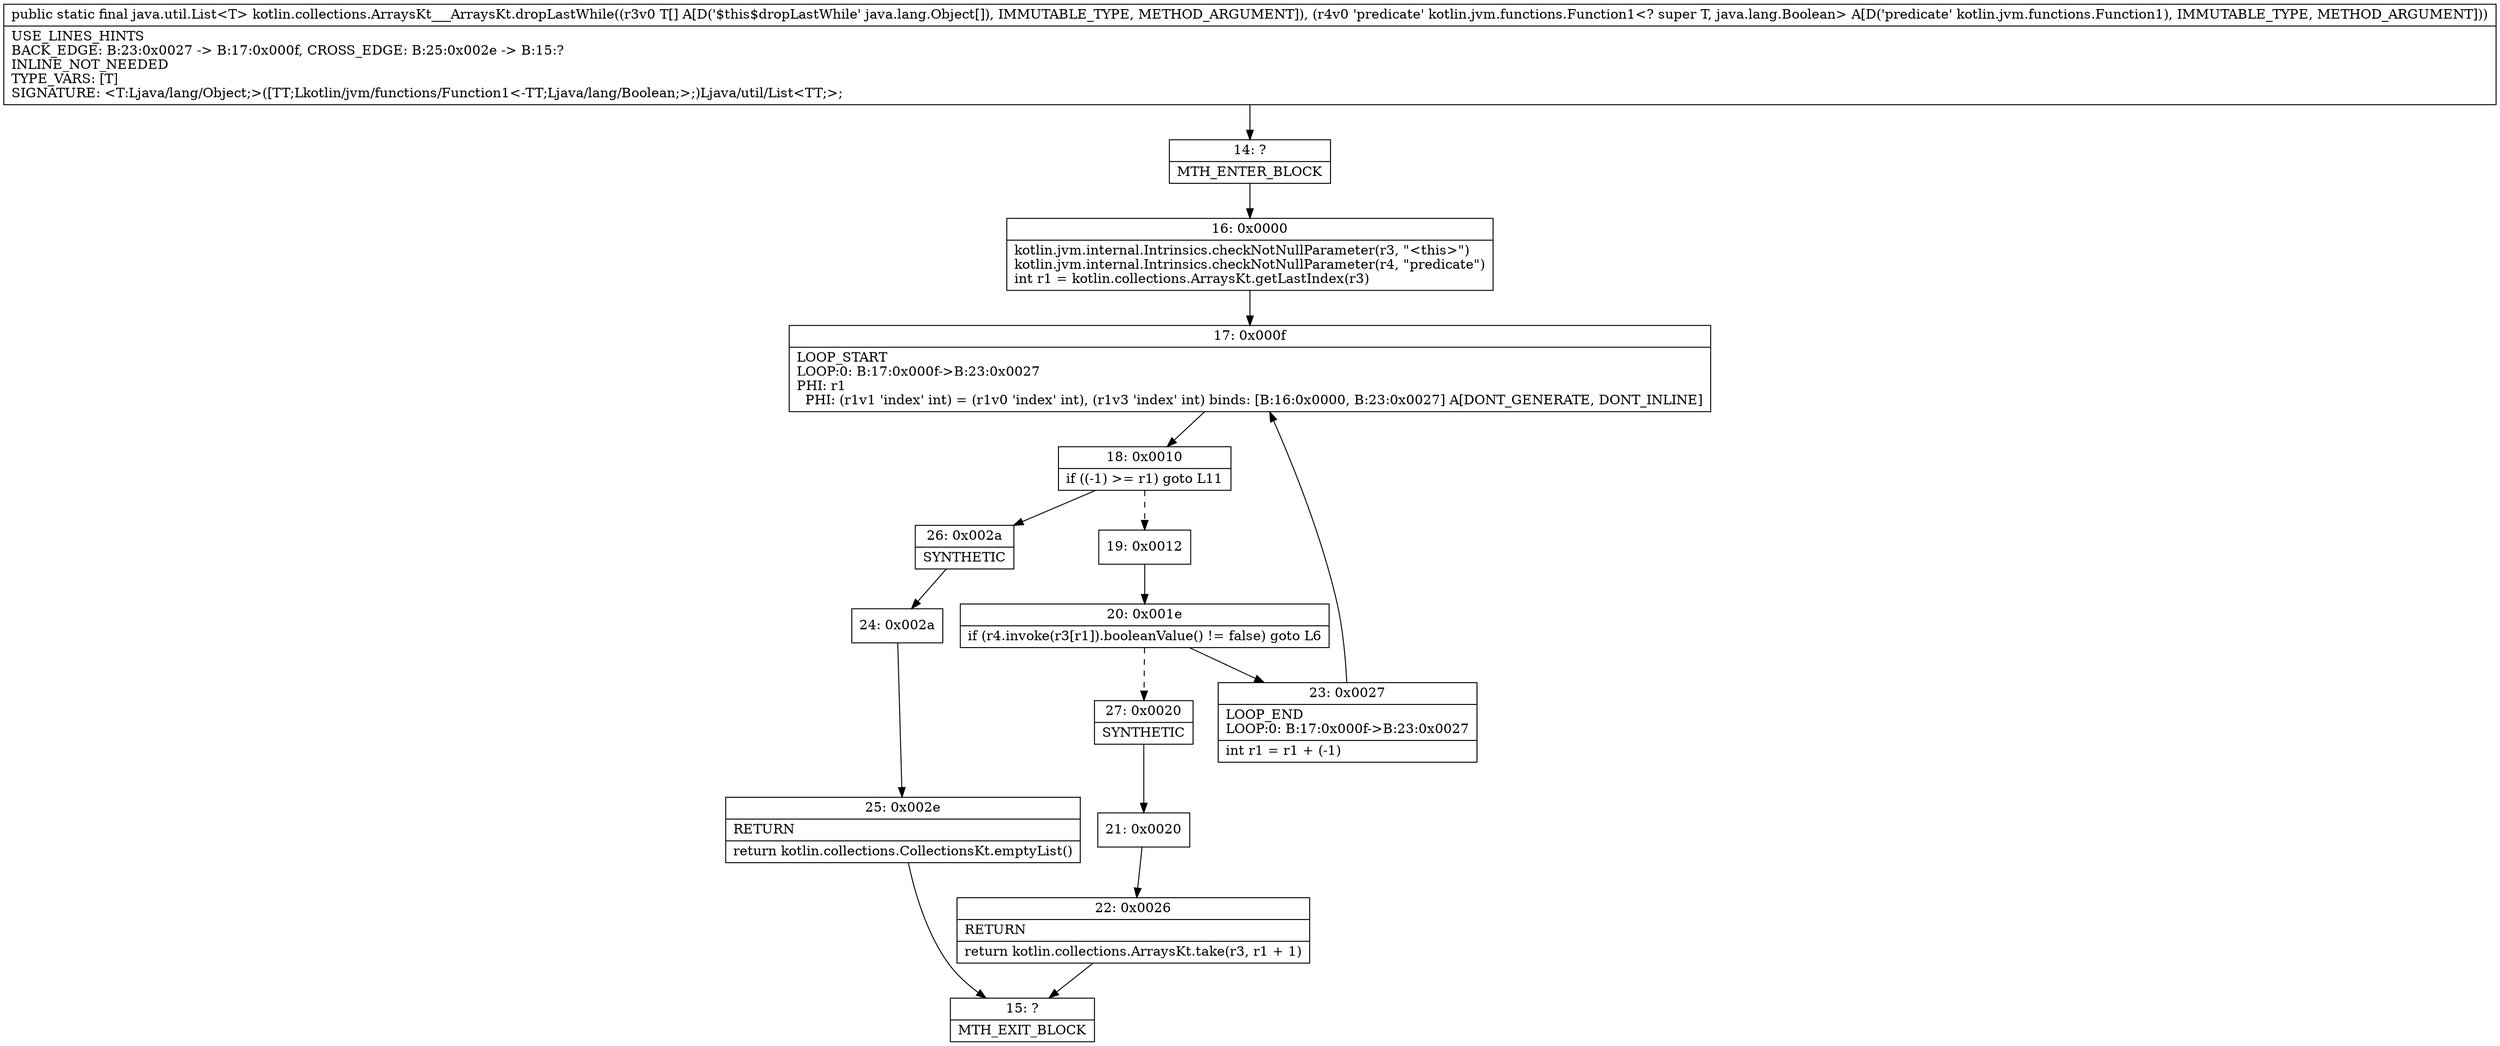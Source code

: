 digraph "CFG forkotlin.collections.ArraysKt___ArraysKt.dropLastWhile([Ljava\/lang\/Object;Lkotlin\/jvm\/functions\/Function1;)Ljava\/util\/List;" {
Node_14 [shape=record,label="{14\:\ ?|MTH_ENTER_BLOCK\l}"];
Node_16 [shape=record,label="{16\:\ 0x0000|kotlin.jvm.internal.Intrinsics.checkNotNullParameter(r3, \"\<this\>\")\lkotlin.jvm.internal.Intrinsics.checkNotNullParameter(r4, \"predicate\")\lint r1 = kotlin.collections.ArraysKt.getLastIndex(r3)\l}"];
Node_17 [shape=record,label="{17\:\ 0x000f|LOOP_START\lLOOP:0: B:17:0x000f\-\>B:23:0x0027\lPHI: r1 \l  PHI: (r1v1 'index' int) = (r1v0 'index' int), (r1v3 'index' int) binds: [B:16:0x0000, B:23:0x0027] A[DONT_GENERATE, DONT_INLINE]\l}"];
Node_18 [shape=record,label="{18\:\ 0x0010|if ((\-1) \>= r1) goto L11\l}"];
Node_19 [shape=record,label="{19\:\ 0x0012}"];
Node_20 [shape=record,label="{20\:\ 0x001e|if (r4.invoke(r3[r1]).booleanValue() != false) goto L6\l}"];
Node_23 [shape=record,label="{23\:\ 0x0027|LOOP_END\lLOOP:0: B:17:0x000f\-\>B:23:0x0027\l|int r1 = r1 + (\-1)\l}"];
Node_27 [shape=record,label="{27\:\ 0x0020|SYNTHETIC\l}"];
Node_21 [shape=record,label="{21\:\ 0x0020}"];
Node_22 [shape=record,label="{22\:\ 0x0026|RETURN\l|return kotlin.collections.ArraysKt.take(r3, r1 + 1)\l}"];
Node_15 [shape=record,label="{15\:\ ?|MTH_EXIT_BLOCK\l}"];
Node_26 [shape=record,label="{26\:\ 0x002a|SYNTHETIC\l}"];
Node_24 [shape=record,label="{24\:\ 0x002a}"];
Node_25 [shape=record,label="{25\:\ 0x002e|RETURN\l|return kotlin.collections.CollectionsKt.emptyList()\l}"];
MethodNode[shape=record,label="{public static final java.util.List\<T\> kotlin.collections.ArraysKt___ArraysKt.dropLastWhile((r3v0 T[] A[D('$this$dropLastWhile' java.lang.Object[]), IMMUTABLE_TYPE, METHOD_ARGUMENT]), (r4v0 'predicate' kotlin.jvm.functions.Function1\<? super T, java.lang.Boolean\> A[D('predicate' kotlin.jvm.functions.Function1), IMMUTABLE_TYPE, METHOD_ARGUMENT]))  | USE_LINES_HINTS\lBACK_EDGE: B:23:0x0027 \-\> B:17:0x000f, CROSS_EDGE: B:25:0x002e \-\> B:15:?\lINLINE_NOT_NEEDED\lTYPE_VARS: [T]\lSIGNATURE: \<T:Ljava\/lang\/Object;\>([TT;Lkotlin\/jvm\/functions\/Function1\<\-TT;Ljava\/lang\/Boolean;\>;)Ljava\/util\/List\<TT;\>;\l}"];
MethodNode -> Node_14;Node_14 -> Node_16;
Node_16 -> Node_17;
Node_17 -> Node_18;
Node_18 -> Node_19[style=dashed];
Node_18 -> Node_26;
Node_19 -> Node_20;
Node_20 -> Node_23;
Node_20 -> Node_27[style=dashed];
Node_23 -> Node_17;
Node_27 -> Node_21;
Node_21 -> Node_22;
Node_22 -> Node_15;
Node_26 -> Node_24;
Node_24 -> Node_25;
Node_25 -> Node_15;
}


